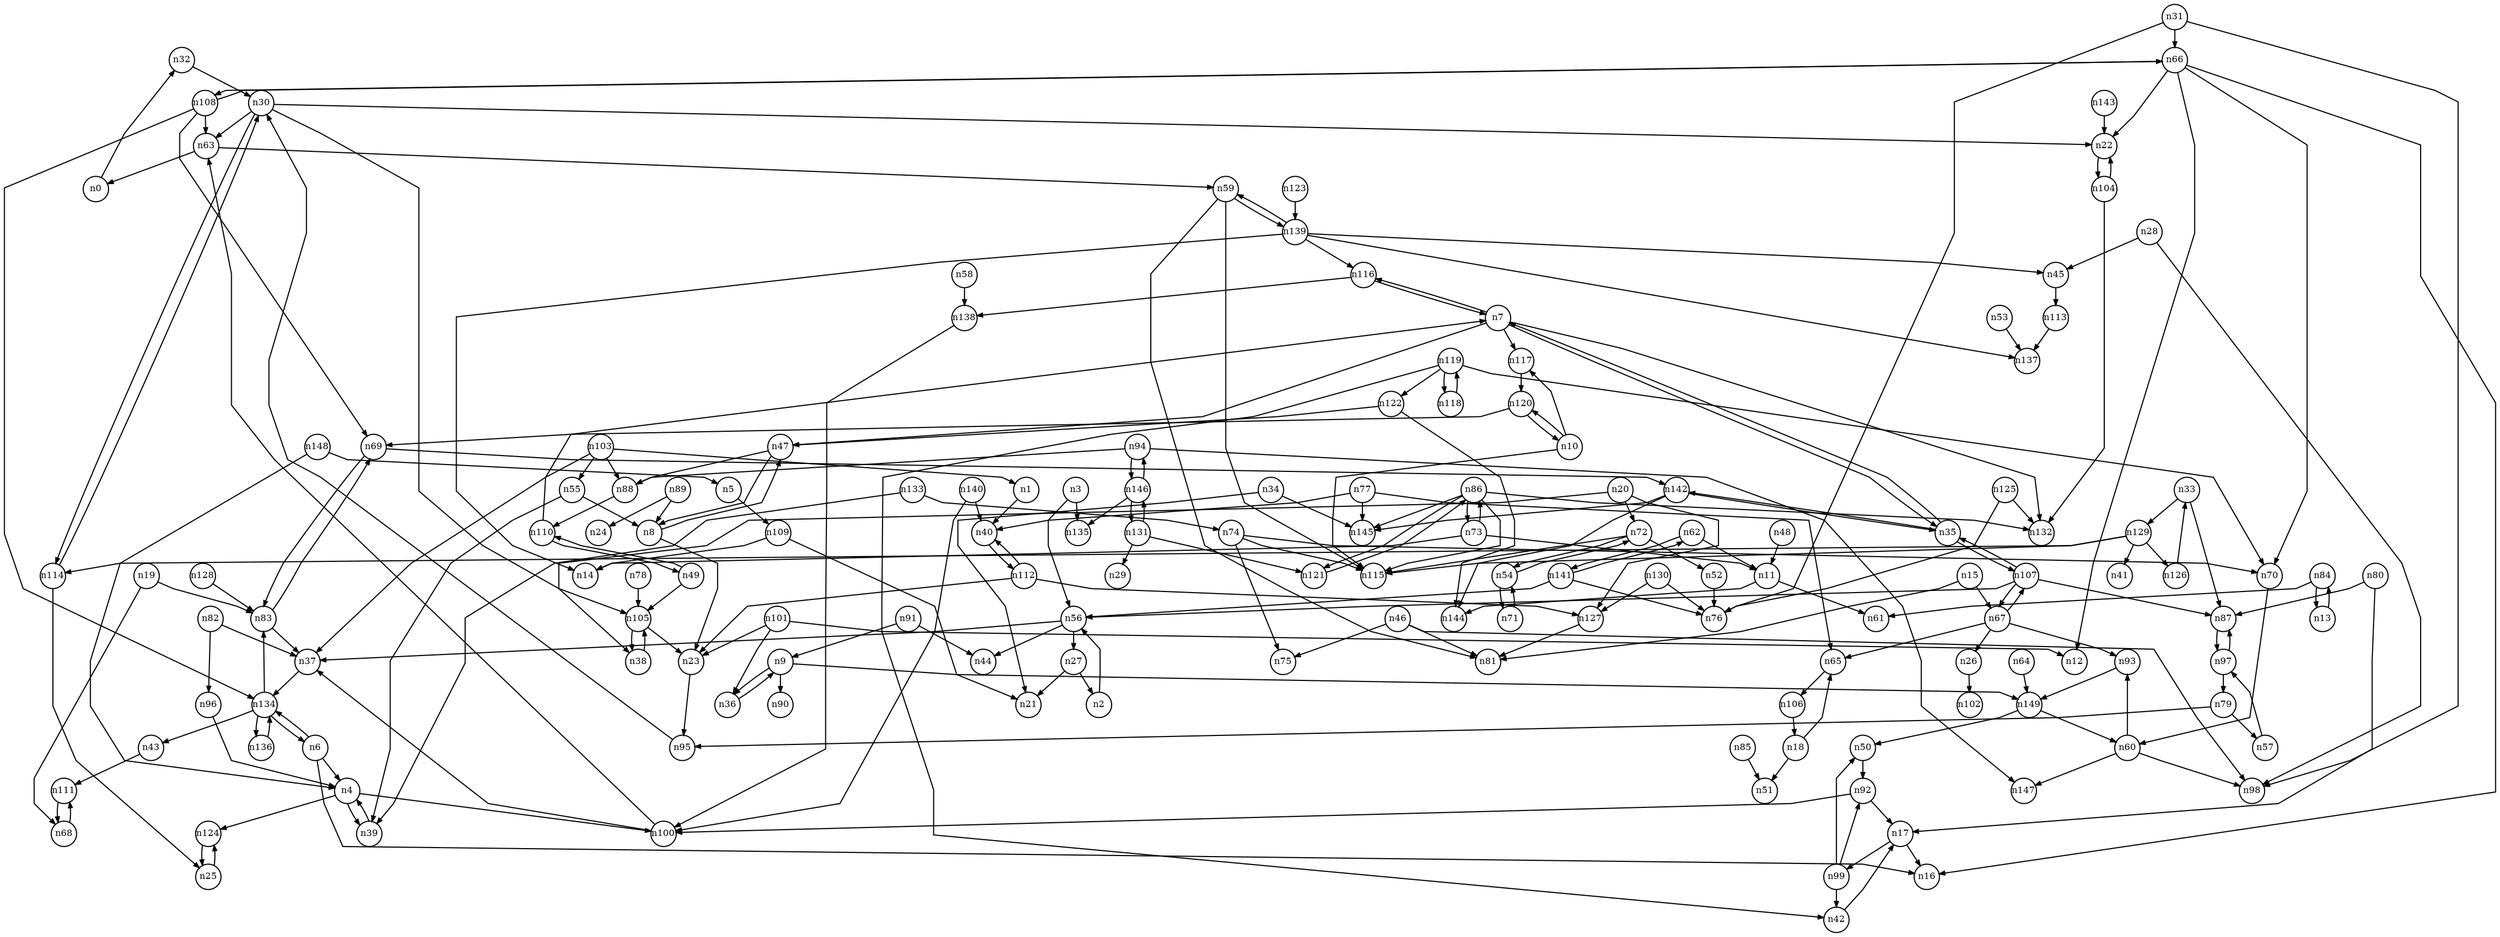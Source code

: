 digraph G{
splines=polyline;
ranksep=0.22;
nodesep=0.22;
nodesize=0.32;
fontsize=8
edge [arrowsize=0.5]
node [fontsize=8 shape=circle width=0.32 fixedsize=shape];

n32 -> n30
n0 -> n32
n40 -> n112
n1 -> n40
n56 -> n27
n56 -> n37
n56 -> n44
n2 -> n56
n3 -> n56
n3 -> n135
n39 -> n4
n4 -> n39
n4 -> n100
n4 -> n124
n100 -> n37
n100 -> n63
n124 -> n25
n109 -> n14
n109 -> n21
n5 -> n109
n6 -> n4
n6 -> n16
n6 -> n134
n134 -> n43
n134 -> n83
n134 -> n136
n134 -> n6
n47 -> n88
n47 -> n8
n7 -> n47
n7 -> n116
n7 -> n117
n7 -> n132
n7 -> n35
n116 -> n138
n116 -> n7
n117 -> n120
n23 -> n95
n8 -> n23
n8 -> n47
n36 -> n9
n9 -> n36
n9 -> n90
n9 -> n149
n149 -> n50
n149 -> n60
n10 -> n115
n10 -> n117
n10 -> n120
n11 -> n61
n11 -> n144
n67 -> n26
n67 -> n65
n67 -> n93
n67 -> n107
n15 -> n67
n15 -> n81
n17 -> n16
n17 -> n99
n99 -> n42
n99 -> n50
n99 -> n92
n18 -> n51
n18 -> n65
n68 -> n111
n19 -> n68
n19 -> n83
n83 -> n37
n83 -> n69
n38 -> n105
n20 -> n38
n20 -> n72
n20 -> n127
n72 -> n52
n72 -> n115
n72 -> n54
n127 -> n81
n95 -> n30
n25 -> n124
n26 -> n102
n27 -> n21
n27 -> n2
n45 -> n113
n28 -> n45
n28 -> n98
n22 -> n104
n30 -> n22
n30 -> n63
n30 -> n105
n30 -> n114
n63 -> n0
n63 -> n59
n105 -> n23
n105 -> n38
n114 -> n25
n114 -> n30
n66 -> n12
n66 -> n16
n66 -> n22
n66 -> n70
n66 -> n108
n31 -> n66
n31 -> n76
n31 -> n98
n87 -> n97
n33 -> n87
n33 -> n129
n34 -> n21
n34 -> n145
n35 -> n7
n35 -> n142
n35 -> n107
n142 -> n144
n142 -> n145
n142 -> n35
n111 -> n68
n43 -> n111
n113 -> n137
n46 -> n75
n46 -> n81
n46 -> n98
n88 -> n110
n48 -> n11
n49 -> n105
n49 -> n110
n110 -> n7
n110 -> n49
n52 -> n76
n53 -> n137
n71 -> n54
n54 -> n71
n54 -> n72
n55 -> n8
n55 -> n39
n37 -> n134
n138 -> n100
n58 -> n138
n59 -> n81
n59 -> n115
n59 -> n139
n139 -> n14
n139 -> n45
n139 -> n116
n139 -> n137
n139 -> n59
n93 -> n149
n60 -> n93
n60 -> n98
n60 -> n147
n62 -> n11
n62 -> n141
n64 -> n149
n106 -> n18
n65 -> n106
n70 -> n60
n69 -> n83
n69 -> n142
n73 -> n11
n73 -> n14
n73 -> n86
n86 -> n115
n86 -> n121
n86 -> n132
n86 -> n145
n86 -> n73
n74 -> n70
n74 -> n75
n74 -> n115
n77 -> n40
n77 -> n65
n77 -> n145
n78 -> n105
n57 -> n97
n79 -> n57
n79 -> n95
n80 -> n17
n80 -> n87
n82 -> n37
n82 -> n96
n96 -> n4
n13 -> n84
n84 -> n13
n84 -> n61
n85 -> n51
n121 -> n86
n89 -> n8
n89 -> n24
n91 -> n9
n91 -> n44
n92 -> n17
n92 -> n100
n94 -> n88
n94 -> n146
n94 -> n147
n146 -> n131
n146 -> n135
n146 -> n94
n97 -> n79
n97 -> n87
n42 -> n17
n50 -> n92
n101 -> n12
n101 -> n23
n101 -> n36
n103 -> n1
n103 -> n37
n103 -> n55
n103 -> n88
n104 -> n22
n104 -> n132
n107 -> n35
n107 -> n56
n107 -> n67
n107 -> n87
n108 -> n63
n108 -> n66
n108 -> n69
n108 -> n134
n112 -> n23
n112 -> n40
n112 -> n127
n119 -> n42
n119 -> n70
n119 -> n118
n119 -> n122
n118 -> n119
n122 -> n47
n122 -> n144
n120 -> n10
n120 -> n69
n123 -> n139
n125 -> n76
n125 -> n132
n126 -> n33
n128 -> n83
n129 -> n41
n129 -> n114
n129 -> n115
n129 -> n126
n130 -> n76
n130 -> n127
n131 -> n29
n131 -> n121
n131 -> n146
n133 -> n39
n133 -> n74
n136 -> n134
n140 -> n40
n140 -> n100
n141 -> n56
n141 -> n62
n141 -> n76
n143 -> n22
n148 -> n4
n148 -> n5
}
